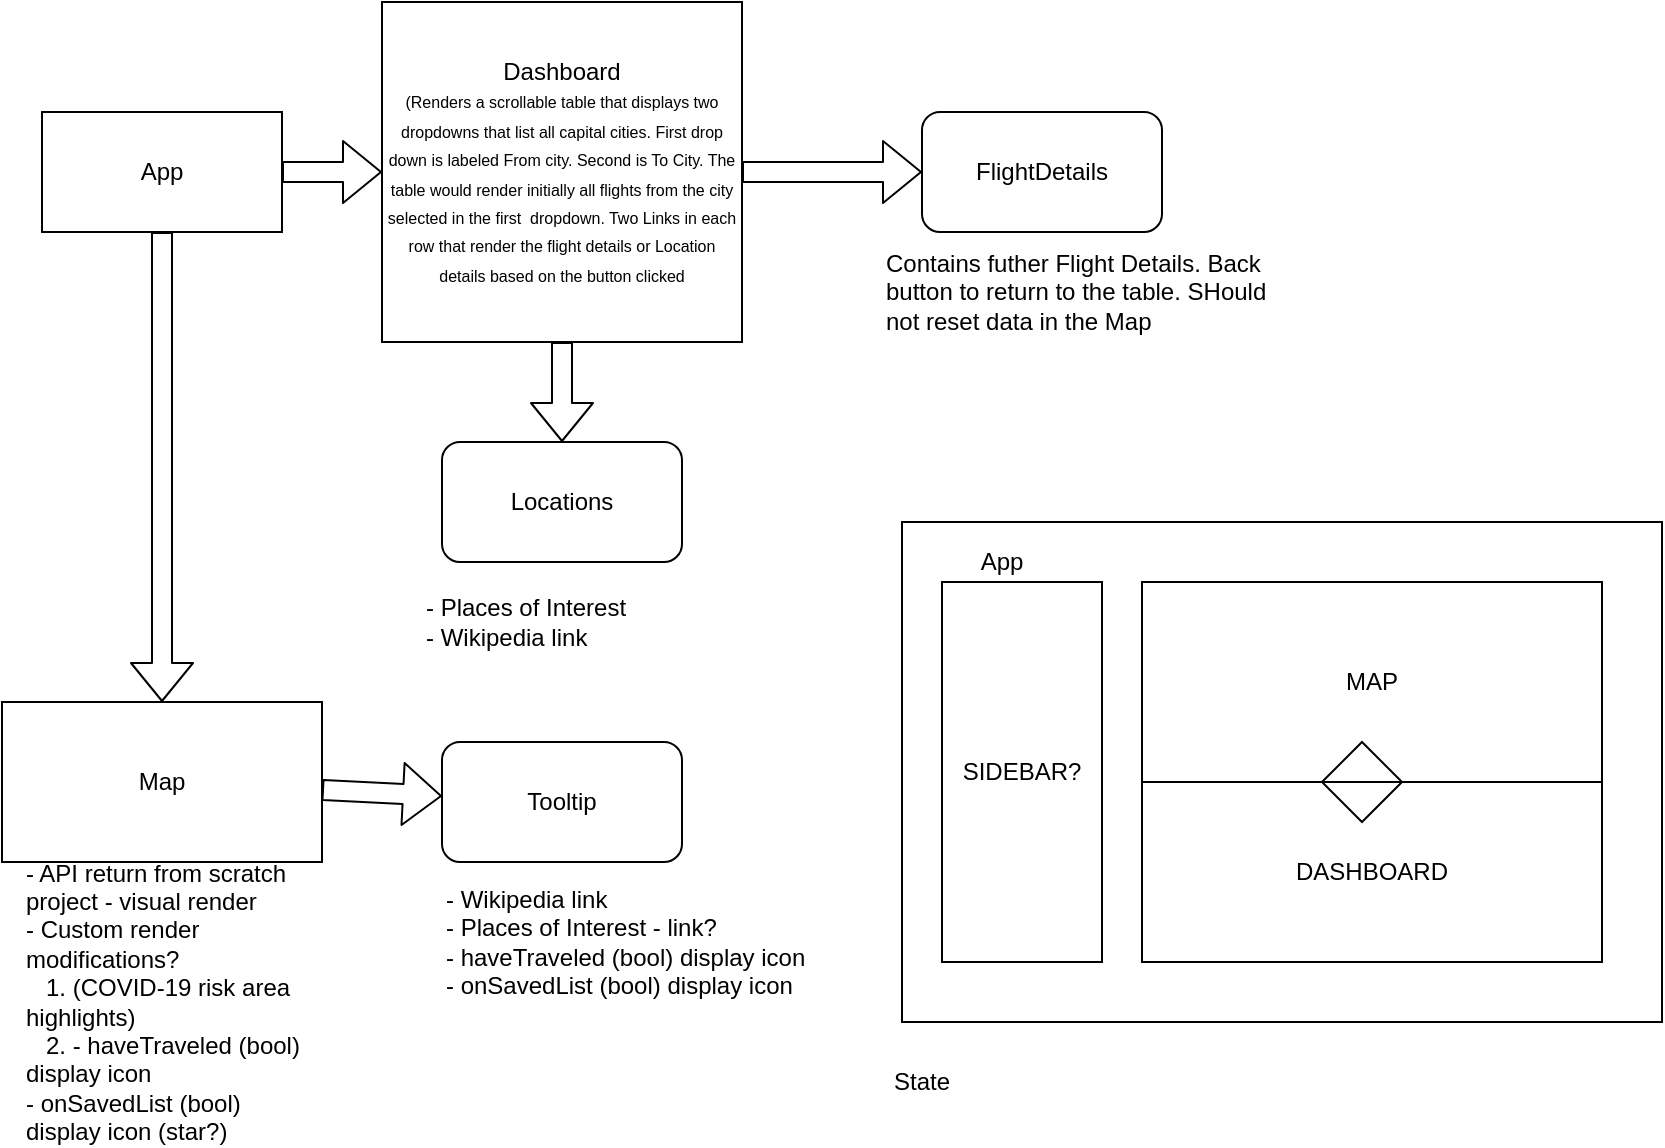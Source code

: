 <mxfile>
    <diagram id="JlPiPt_g534BvYDW2cDa" name="Page-1">
        <mxGraphModel dx="645" dy="1416" grid="1" gridSize="10" guides="1" tooltips="1" connect="1" arrows="1" fold="1" page="1" pageScale="1" pageWidth="850" pageHeight="1100" math="0" shadow="0">
            <root>
                <mxCell id="0"/>
                <mxCell id="1" parent="0"/>
                <mxCell id="8" value="" style="edgeStyle=none;shape=flexArrow;html=1;" parent="1" source="2" target="3" edge="1">
                    <mxGeometry relative="1" as="geometry"/>
                </mxCell>
                <mxCell id="9" value="" style="edgeStyle=none;shape=flexArrow;html=1;" parent="1" source="2" target="7" edge="1">
                    <mxGeometry relative="1" as="geometry"/>
                </mxCell>
                <mxCell id="2" value="App" style="rounded=0;whiteSpace=wrap;html=1;" parent="1" vertex="1">
                    <mxGeometry x="20" y="-15" width="120" height="60" as="geometry"/>
                </mxCell>
                <mxCell id="11" value="" style="edgeStyle=none;shape=flexArrow;html=1;" parent="1" source="3" target="6" edge="1">
                    <mxGeometry relative="1" as="geometry"/>
                </mxCell>
                <mxCell id="13" value="" style="edgeStyle=none;shape=flexArrow;html=1;" parent="1" source="3" target="12" edge="1">
                    <mxGeometry relative="1" as="geometry"/>
                </mxCell>
                <mxCell id="3" value="Dashboard&lt;br&gt;&lt;font style=&quot;font-size: 8px&quot;&gt;(Renders a scrollable table that displays two dropdowns that list all capital cities. First drop down is labeled From city. Second is To City. The table would render initially all flights from the city selected in the first&amp;nbsp; dropdown. Two Links in each row that render the flight details or Location details based on the button clicked&lt;/font&gt;" style="rounded=0;whiteSpace=wrap;html=1;" parent="1" vertex="1">
                    <mxGeometry x="190" y="-70" width="180" height="170" as="geometry"/>
                </mxCell>
                <mxCell id="5" value="Tooltip" style="rounded=1;whiteSpace=wrap;html=1;" parent="1" vertex="1">
                    <mxGeometry x="220" y="300" width="120" height="60" as="geometry"/>
                </mxCell>
                <mxCell id="6" value="FlightDetails" style="rounded=1;whiteSpace=wrap;html=1;" parent="1" vertex="1">
                    <mxGeometry x="460" y="-15" width="120" height="60" as="geometry"/>
                </mxCell>
                <mxCell id="10" value="" style="edgeStyle=none;shape=flexArrow;html=1;" parent="1" source="7" target="5" edge="1">
                    <mxGeometry relative="1" as="geometry"/>
                </mxCell>
                <mxCell id="7" value="Map" style="rounded=0;whiteSpace=wrap;html=1;" parent="1" vertex="1">
                    <mxGeometry y="280" width="160" height="80" as="geometry"/>
                </mxCell>
                <mxCell id="12" value="Locations" style="rounded=1;whiteSpace=wrap;html=1;" parent="1" vertex="1">
                    <mxGeometry x="220" y="150" width="120" height="60" as="geometry"/>
                </mxCell>
                <mxCell id="14" value="- Wikipedia link&lt;br&gt;- Places of Interest - link?&lt;br&gt;- haveTraveled (bool) display icon&lt;br&gt;- onSavedList (bool) display icon" style="text;html=1;strokeColor=none;fillColor=none;align=left;verticalAlign=middle;whiteSpace=wrap;rounded=0;" parent="1" vertex="1">
                    <mxGeometry x="220" y="370" width="200" height="60" as="geometry"/>
                </mxCell>
                <mxCell id="15" value="- API return from scratch project - visual render&lt;br&gt;- Custom render modifications?&lt;br&gt;&amp;nbsp; &amp;nbsp;1.&amp;nbsp;(COVID-19 risk area highlights)&lt;br&gt;&amp;nbsp; &amp;nbsp;2. - haveTraveled (bool) display icon&lt;br&gt;- onSavedList (bool) display icon (star?)" style="text;html=1;strokeColor=none;fillColor=none;align=left;verticalAlign=middle;whiteSpace=wrap;rounded=0;" parent="1" vertex="1">
                    <mxGeometry x="10" y="380" width="150" height="100" as="geometry"/>
                </mxCell>
                <mxCell id="16" value="Contains futher Flight Details. Back button to return to the table. SHould not reset data in the Map&amp;nbsp;" style="text;html=1;strokeColor=none;fillColor=none;align=left;verticalAlign=middle;whiteSpace=wrap;rounded=0;" parent="1" vertex="1">
                    <mxGeometry x="440" y="45" width="200" height="60" as="geometry"/>
                </mxCell>
                <mxCell id="17" value="- Places of Interest&lt;br&gt;- Wikipedia link&lt;br&gt;" style="text;html=1;strokeColor=none;fillColor=none;align=left;verticalAlign=middle;whiteSpace=wrap;rounded=0;" parent="1" vertex="1">
                    <mxGeometry x="210" y="200" width="160" height="80" as="geometry"/>
                </mxCell>
                <mxCell id="19" value="" style="rounded=0;whiteSpace=wrap;html=1;" parent="1" vertex="1">
                    <mxGeometry x="450" y="190" width="380" height="250" as="geometry"/>
                </mxCell>
                <mxCell id="20" value="DASHBOARD" style="rounded=0;whiteSpace=wrap;html=1;" parent="1" vertex="1">
                    <mxGeometry x="570" y="320" width="230" height="90" as="geometry"/>
                </mxCell>
                <mxCell id="21" value="MAP" style="rounded=0;whiteSpace=wrap;html=1;" parent="1" vertex="1">
                    <mxGeometry x="570" y="220" width="230" height="100" as="geometry"/>
                </mxCell>
                <mxCell id="22" value="App" style="text;html=1;strokeColor=none;fillColor=none;align=center;verticalAlign=middle;whiteSpace=wrap;rounded=0;" parent="1" vertex="1">
                    <mxGeometry x="480" y="200" width="40" height="20" as="geometry"/>
                </mxCell>
                <mxCell id="23" value="SIDEBAR?" style="rounded=0;whiteSpace=wrap;html=1;" parent="1" vertex="1">
                    <mxGeometry x="470" y="220" width="80" height="190" as="geometry"/>
                </mxCell>
                <mxCell id="24" value="" style="triangle;whiteSpace=wrap;html=1;direction=north;" parent="1" vertex="1">
                    <mxGeometry x="660" y="300" width="40" height="20" as="geometry"/>
                </mxCell>
                <mxCell id="25" value="" style="triangle;whiteSpace=wrap;html=1;direction=south;" parent="1" vertex="1">
                    <mxGeometry x="660" y="320" width="40" height="20" as="geometry"/>
                </mxCell>
                <mxCell id="27" value="State" style="text;html=1;strokeColor=none;fillColor=none;align=center;verticalAlign=middle;whiteSpace=wrap;rounded=0;" parent="1" vertex="1">
                    <mxGeometry x="440" y="460" width="40" height="20" as="geometry"/>
                </mxCell>
            </root>
        </mxGraphModel>
    </diagram>
</mxfile>